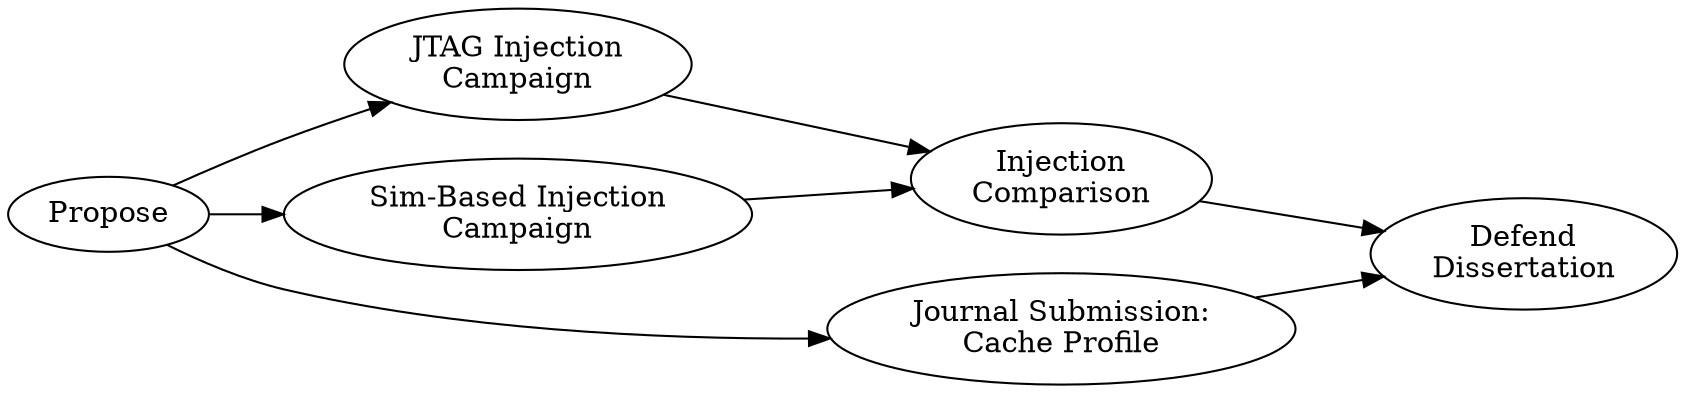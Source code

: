 digraph Plan {
	rankdir=LR;
	Propose;
	JTAG [label="JTAG Injection\nCampaign"];
	DrSEUs [label="Sim-Based Injection\nCampaign"];
	Tool [label="Injection\nComparison"];
	Publish [label="Journal Submission:\nCache Profile"];
	Defend [label="Defend\nDissertation"];

 	Propose -> JTAG;
	Propose -> DrSEUs;
	Propose -> Publish;

	JTAG -> Tool;
	DrSEUs -> Tool;

	Tool -> Defend;
	Publish -> Defend;
}
